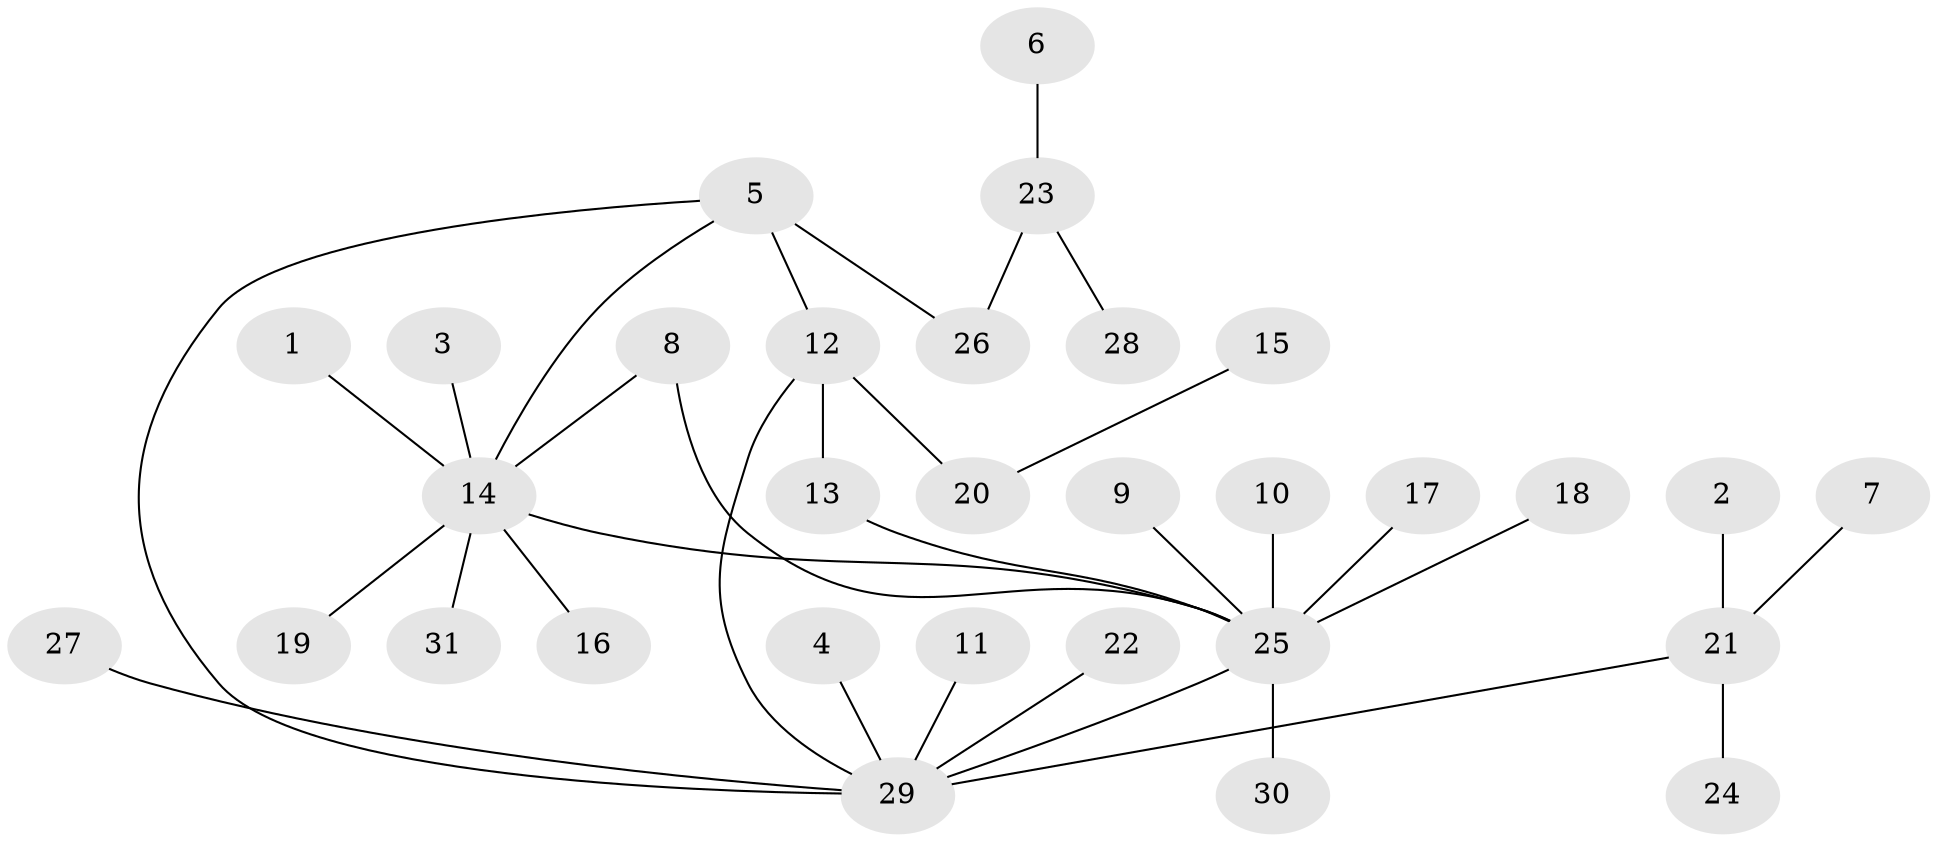 // original degree distribution, {7: 0.016129032258064516, 10: 0.03225806451612903, 1: 0.6290322580645161, 4: 0.03225806451612903, 6: 0.03225806451612903, 2: 0.1774193548387097, 3: 0.04838709677419355, 8: 0.016129032258064516, 5: 0.016129032258064516}
// Generated by graph-tools (version 1.1) at 2025/49/03/09/25 03:49:59]
// undirected, 31 vertices, 34 edges
graph export_dot {
graph [start="1"]
  node [color=gray90,style=filled];
  1;
  2;
  3;
  4;
  5;
  6;
  7;
  8;
  9;
  10;
  11;
  12;
  13;
  14;
  15;
  16;
  17;
  18;
  19;
  20;
  21;
  22;
  23;
  24;
  25;
  26;
  27;
  28;
  29;
  30;
  31;
  1 -- 14 [weight=1.0];
  2 -- 21 [weight=1.0];
  3 -- 14 [weight=1.0];
  4 -- 29 [weight=1.0];
  5 -- 12 [weight=1.0];
  5 -- 14 [weight=1.0];
  5 -- 26 [weight=1.0];
  5 -- 29 [weight=1.0];
  6 -- 23 [weight=1.0];
  7 -- 21 [weight=1.0];
  8 -- 14 [weight=1.0];
  8 -- 25 [weight=1.0];
  9 -- 25 [weight=1.0];
  10 -- 25 [weight=1.0];
  11 -- 29 [weight=1.0];
  12 -- 13 [weight=1.0];
  12 -- 20 [weight=1.0];
  12 -- 29 [weight=1.0];
  13 -- 25 [weight=1.0];
  14 -- 16 [weight=1.0];
  14 -- 19 [weight=1.0];
  14 -- 25 [weight=1.0];
  14 -- 31 [weight=1.0];
  15 -- 20 [weight=1.0];
  17 -- 25 [weight=1.0];
  18 -- 25 [weight=1.0];
  21 -- 24 [weight=1.0];
  21 -- 29 [weight=1.0];
  22 -- 29 [weight=1.0];
  23 -- 26 [weight=1.0];
  23 -- 28 [weight=1.0];
  25 -- 29 [weight=1.0];
  25 -- 30 [weight=1.0];
  27 -- 29 [weight=1.0];
}
